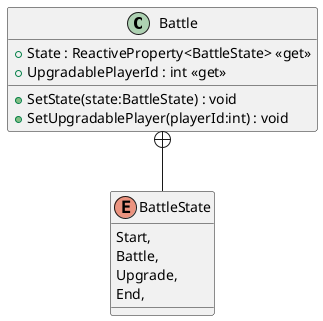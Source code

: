 @startuml
class Battle {
    + State : ReactiveProperty<BattleState> <<get>>
    + UpgradablePlayerId : int <<get>>
    + SetState(state:BattleState) : void
    + SetUpgradablePlayer(playerId:int) : void
}
enum BattleState {
    Start,
    Battle,
    Upgrade,
    End,
}
Battle +-- BattleState
@enduml
